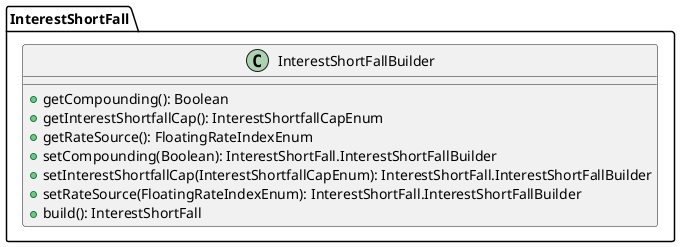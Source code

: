 @startuml

    class InterestShortFall.InterestShortFallBuilder [[InterestShortFall.InterestShortFallBuilder.html]] {
        +getCompounding(): Boolean
        +getInterestShortfallCap(): InterestShortfallCapEnum
        +getRateSource(): FloatingRateIndexEnum
        +setCompounding(Boolean): InterestShortFall.InterestShortFallBuilder
        +setInterestShortfallCap(InterestShortfallCapEnum): InterestShortFall.InterestShortFallBuilder
        +setRateSource(FloatingRateIndexEnum): InterestShortFall.InterestShortFallBuilder
        +build(): InterestShortFall
    }

@enduml
